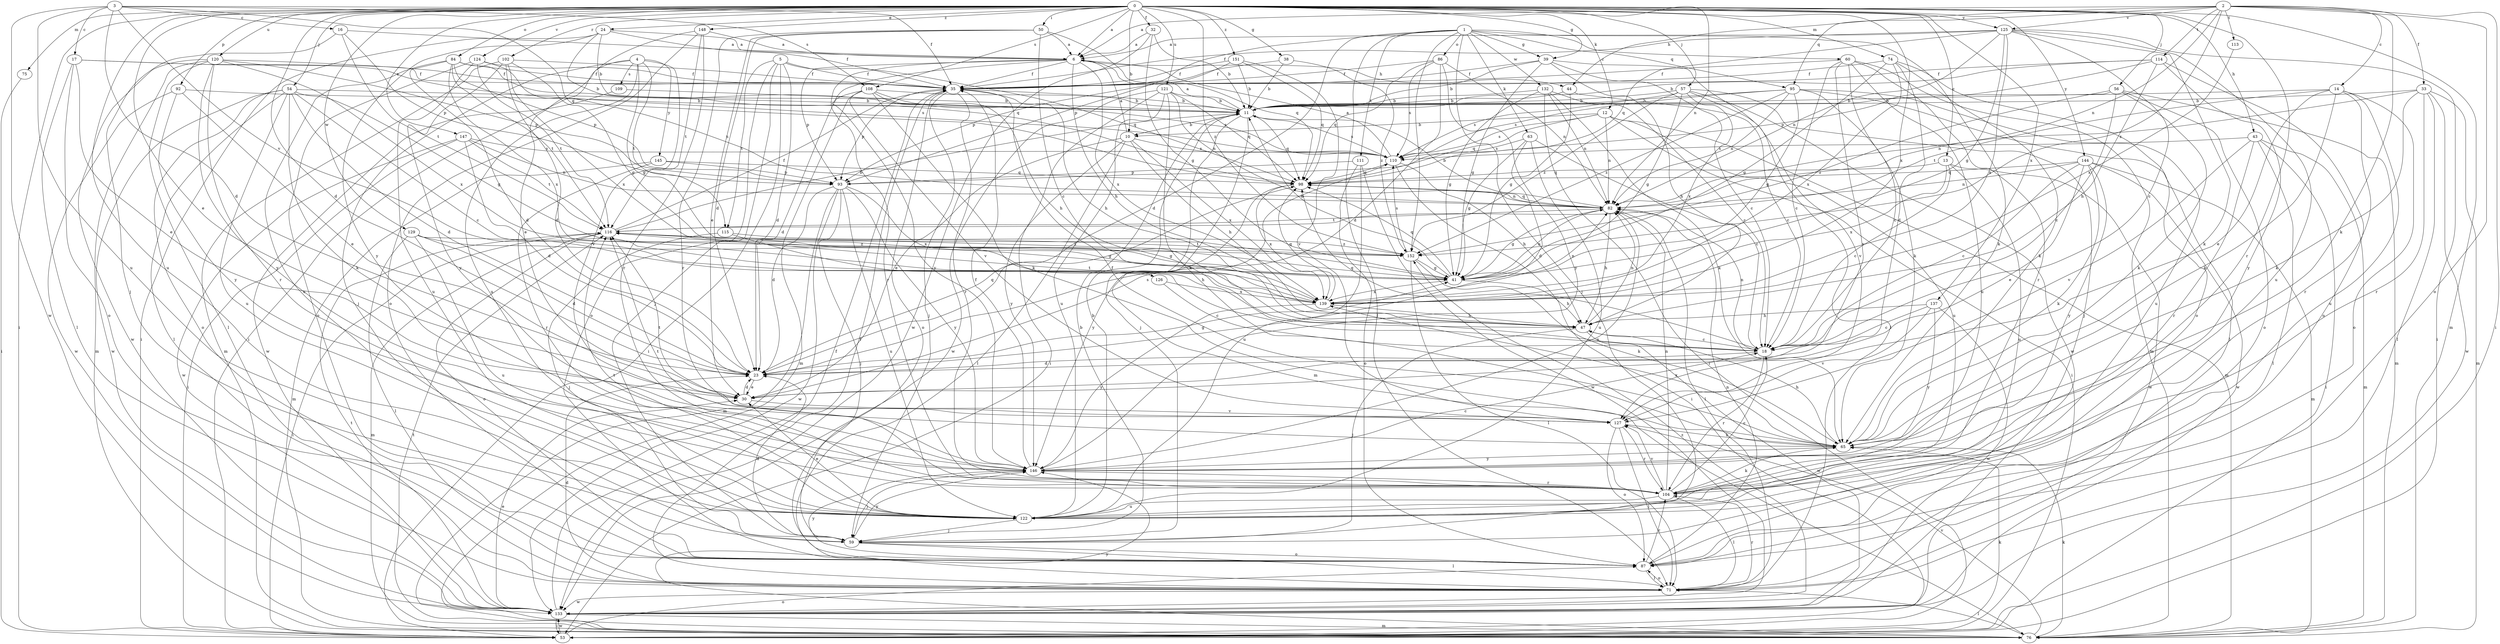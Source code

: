 strict digraph  {
0;
1;
2;
3;
4;
5;
6;
10;
11;
12;
13;
14;
16;
17;
18;
23;
24;
30;
32;
33;
35;
38;
39;
41;
43;
44;
47;
50;
53;
54;
56;
57;
59;
60;
63;
65;
71;
74;
75;
76;
82;
84;
86;
87;
92;
93;
95;
98;
102;
104;
108;
109;
110;
111;
113;
114;
115;
116;
120;
121;
122;
124;
125;
126;
127;
129;
132;
133;
137;
139;
144;
145;
146;
147;
148;
151;
152;
0 -> 6  [label=a];
0 -> 10  [label=b];
0 -> 12  [label=c];
0 -> 13  [label=c];
0 -> 23  [label=d];
0 -> 24  [label=e];
0 -> 30  [label=e];
0 -> 32  [label=f];
0 -> 38  [label=g];
0 -> 39  [label=g];
0 -> 43  [label=h];
0 -> 50  [label=i];
0 -> 53  [label=i];
0 -> 54  [label=j];
0 -> 56  [label=j];
0 -> 57  [label=j];
0 -> 74  [label=m];
0 -> 75  [label=m];
0 -> 76  [label=m];
0 -> 82  [label=n];
0 -> 84  [label=o];
0 -> 92  [label=p];
0 -> 102  [label=r];
0 -> 104  [label=r];
0 -> 108  [label=s];
0 -> 120  [label=u];
0 -> 121  [label=u];
0 -> 122  [label=u];
0 -> 124  [label=v];
0 -> 125  [label=v];
0 -> 129  [label=w];
0 -> 137  [label=x];
0 -> 139  [label=x];
0 -> 144  [label=y];
0 -> 147  [label=z];
0 -> 148  [label=z];
0 -> 151  [label=z];
0 -> 152  [label=z];
1 -> 23  [label=d];
1 -> 39  [label=g];
1 -> 59  [label=j];
1 -> 60  [label=k];
1 -> 63  [label=k];
1 -> 65  [label=k];
1 -> 71  [label=l];
1 -> 86  [label=o];
1 -> 93  [label=p];
1 -> 95  [label=q];
1 -> 111  [label=t];
1 -> 132  [label=w];
1 -> 152  [label=z];
2 -> 6  [label=a];
2 -> 14  [label=c];
2 -> 33  [label=f];
2 -> 44  [label=h];
2 -> 53  [label=i];
2 -> 65  [label=k];
2 -> 82  [label=n];
2 -> 87  [label=o];
2 -> 95  [label=q];
2 -> 113  [label=t];
2 -> 114  [label=t];
2 -> 125  [label=v];
2 -> 152  [label=z];
3 -> 16  [label=c];
3 -> 17  [label=c];
3 -> 23  [label=d];
3 -> 35  [label=f];
3 -> 98  [label=q];
3 -> 108  [label=s];
3 -> 122  [label=u];
3 -> 126  [label=v];
3 -> 133  [label=w];
4 -> 30  [label=e];
4 -> 41  [label=g];
4 -> 59  [label=j];
4 -> 109  [label=s];
4 -> 115  [label=t];
4 -> 122  [label=u];
4 -> 127  [label=v];
4 -> 145  [label=y];
5 -> 23  [label=d];
5 -> 35  [label=f];
5 -> 53  [label=i];
5 -> 59  [label=j];
5 -> 87  [label=o];
5 -> 98  [label=q];
5 -> 115  [label=t];
6 -> 35  [label=f];
6 -> 44  [label=h];
6 -> 47  [label=h];
6 -> 93  [label=p];
6 -> 104  [label=r];
6 -> 139  [label=x];
6 -> 146  [label=y];
10 -> 6  [label=a];
10 -> 30  [label=e];
10 -> 47  [label=h];
10 -> 71  [label=l];
10 -> 110  [label=s];
10 -> 139  [label=x];
10 -> 146  [label=y];
11 -> 6  [label=a];
11 -> 10  [label=b];
11 -> 59  [label=j];
11 -> 76  [label=m];
11 -> 98  [label=q];
11 -> 110  [label=s];
12 -> 10  [label=b];
12 -> 53  [label=i];
12 -> 76  [label=m];
12 -> 82  [label=n];
12 -> 98  [label=q];
12 -> 110  [label=s];
12 -> 122  [label=u];
13 -> 18  [label=c];
13 -> 98  [label=q];
13 -> 122  [label=u];
13 -> 133  [label=w];
13 -> 139  [label=x];
14 -> 11  [label=b];
14 -> 30  [label=e];
14 -> 65  [label=k];
14 -> 87  [label=o];
14 -> 104  [label=r];
14 -> 116  [label=t];
14 -> 122  [label=u];
16 -> 6  [label=a];
16 -> 59  [label=j];
16 -> 93  [label=p];
16 -> 116  [label=t];
17 -> 30  [label=e];
17 -> 35  [label=f];
17 -> 71  [label=l];
17 -> 87  [label=o];
17 -> 110  [label=s];
18 -> 23  [label=d];
18 -> 82  [label=n];
18 -> 98  [label=q];
18 -> 104  [label=r];
23 -> 30  [label=e];
23 -> 41  [label=g];
23 -> 98  [label=q];
24 -> 6  [label=a];
24 -> 11  [label=b];
24 -> 35  [label=f];
24 -> 53  [label=i];
24 -> 98  [label=q];
24 -> 146  [label=y];
30 -> 23  [label=d];
30 -> 110  [label=s];
30 -> 127  [label=v];
32 -> 6  [label=a];
32 -> 11  [label=b];
32 -> 41  [label=g];
32 -> 133  [label=w];
33 -> 11  [label=b];
33 -> 65  [label=k];
33 -> 71  [label=l];
33 -> 76  [label=m];
33 -> 82  [label=n];
33 -> 104  [label=r];
33 -> 133  [label=w];
35 -> 11  [label=b];
35 -> 47  [label=h];
35 -> 59  [label=j];
35 -> 87  [label=o];
35 -> 93  [label=p];
35 -> 104  [label=r];
38 -> 11  [label=b];
38 -> 35  [label=f];
38 -> 152  [label=z];
39 -> 11  [label=b];
39 -> 18  [label=c];
39 -> 35  [label=f];
39 -> 41  [label=g];
39 -> 47  [label=h];
39 -> 71  [label=l];
41 -> 11  [label=b];
41 -> 47  [label=h];
41 -> 82  [label=n];
41 -> 98  [label=q];
41 -> 139  [label=x];
43 -> 53  [label=i];
43 -> 71  [label=l];
43 -> 76  [label=m];
43 -> 104  [label=r];
43 -> 110  [label=s];
43 -> 127  [label=v];
44 -> 11  [label=b];
44 -> 18  [label=c];
44 -> 41  [label=g];
47 -> 18  [label=c];
47 -> 59  [label=j];
47 -> 82  [label=n];
47 -> 133  [label=w];
50 -> 6  [label=a];
50 -> 18  [label=c];
50 -> 23  [label=d];
50 -> 30  [label=e];
50 -> 98  [label=q];
50 -> 104  [label=r];
53 -> 65  [label=k];
53 -> 87  [label=o];
53 -> 133  [label=w];
54 -> 11  [label=b];
54 -> 18  [label=c];
54 -> 23  [label=d];
54 -> 41  [label=g];
54 -> 65  [label=k];
54 -> 71  [label=l];
54 -> 87  [label=o];
54 -> 122  [label=u];
54 -> 133  [label=w];
56 -> 11  [label=b];
56 -> 18  [label=c];
56 -> 65  [label=k];
56 -> 76  [label=m];
56 -> 87  [label=o];
56 -> 152  [label=z];
57 -> 11  [label=b];
57 -> 41  [label=g];
57 -> 59  [label=j];
57 -> 110  [label=s];
57 -> 127  [label=v];
57 -> 133  [label=w];
57 -> 139  [label=x];
57 -> 152  [label=z];
59 -> 11  [label=b];
59 -> 23  [label=d];
59 -> 71  [label=l];
59 -> 87  [label=o];
59 -> 146  [label=y];
60 -> 18  [label=c];
60 -> 35  [label=f];
60 -> 65  [label=k];
60 -> 76  [label=m];
60 -> 104  [label=r];
60 -> 122  [label=u];
60 -> 127  [label=v];
63 -> 18  [label=c];
63 -> 23  [label=d];
63 -> 41  [label=g];
63 -> 110  [label=s];
63 -> 122  [label=u];
65 -> 35  [label=f];
65 -> 47  [label=h];
65 -> 139  [label=x];
65 -> 146  [label=y];
71 -> 23  [label=d];
71 -> 35  [label=f];
71 -> 87  [label=o];
71 -> 104  [label=r];
71 -> 133  [label=w];
74 -> 23  [label=d];
74 -> 35  [label=f];
74 -> 41  [label=g];
74 -> 65  [label=k];
74 -> 87  [label=o];
74 -> 139  [label=x];
75 -> 53  [label=i];
76 -> 65  [label=k];
76 -> 71  [label=l];
76 -> 116  [label=t];
76 -> 127  [label=v];
76 -> 146  [label=y];
82 -> 11  [label=b];
82 -> 41  [label=g];
82 -> 47  [label=h];
82 -> 71  [label=l];
82 -> 98  [label=q];
82 -> 116  [label=t];
84 -> 11  [label=b];
84 -> 23  [label=d];
84 -> 35  [label=f];
84 -> 93  [label=p];
84 -> 116  [label=t];
84 -> 122  [label=u];
84 -> 139  [label=x];
86 -> 23  [label=d];
86 -> 35  [label=f];
86 -> 82  [label=n];
86 -> 98  [label=q];
86 -> 110  [label=s];
86 -> 146  [label=y];
87 -> 71  [label=l];
87 -> 82  [label=n];
87 -> 104  [label=r];
87 -> 146  [label=y];
92 -> 11  [label=b];
92 -> 30  [label=e];
92 -> 133  [label=w];
92 -> 146  [label=y];
93 -> 23  [label=d];
93 -> 59  [label=j];
93 -> 76  [label=m];
93 -> 122  [label=u];
93 -> 133  [label=w];
93 -> 139  [label=x];
93 -> 146  [label=y];
95 -> 11  [label=b];
95 -> 18  [label=c];
95 -> 41  [label=g];
95 -> 71  [label=l];
95 -> 82  [label=n];
95 -> 110  [label=s];
95 -> 122  [label=u];
95 -> 152  [label=z];
98 -> 82  [label=n];
98 -> 139  [label=x];
98 -> 146  [label=y];
102 -> 23  [label=d];
102 -> 35  [label=f];
102 -> 41  [label=g];
102 -> 76  [label=m];
102 -> 139  [label=x];
102 -> 146  [label=y];
104 -> 18  [label=c];
104 -> 65  [label=k];
104 -> 71  [label=l];
104 -> 82  [label=n];
104 -> 122  [label=u];
104 -> 127  [label=v];
108 -> 11  [label=b];
108 -> 23  [label=d];
108 -> 47  [label=h];
108 -> 65  [label=k];
108 -> 76  [label=m];
108 -> 110  [label=s];
108 -> 127  [label=v];
109 -> 11  [label=b];
109 -> 133  [label=w];
110 -> 6  [label=a];
110 -> 47  [label=h];
110 -> 53  [label=i];
110 -> 98  [label=q];
111 -> 87  [label=o];
111 -> 93  [label=p];
111 -> 122  [label=u];
111 -> 133  [label=w];
113 -> 139  [label=x];
114 -> 11  [label=b];
114 -> 35  [label=f];
114 -> 47  [label=h];
114 -> 87  [label=o];
114 -> 93  [label=p];
114 -> 146  [label=y];
115 -> 47  [label=h];
115 -> 59  [label=j];
115 -> 152  [label=z];
116 -> 11  [label=b];
116 -> 35  [label=f];
116 -> 41  [label=g];
116 -> 53  [label=i];
116 -> 76  [label=m];
116 -> 87  [label=o];
116 -> 152  [label=z];
120 -> 35  [label=f];
120 -> 71  [label=l];
120 -> 76  [label=m];
120 -> 93  [label=p];
120 -> 104  [label=r];
120 -> 133  [label=w];
120 -> 139  [label=x];
120 -> 146  [label=y];
121 -> 11  [label=b];
121 -> 53  [label=i];
121 -> 65  [label=k];
121 -> 82  [label=n];
121 -> 98  [label=q];
121 -> 122  [label=u];
121 -> 133  [label=w];
122 -> 11  [label=b];
122 -> 30  [label=e];
122 -> 59  [label=j];
122 -> 116  [label=t];
124 -> 35  [label=f];
124 -> 82  [label=n];
124 -> 87  [label=o];
124 -> 116  [label=t];
124 -> 122  [label=u];
125 -> 6  [label=a];
125 -> 18  [label=c];
125 -> 35  [label=f];
125 -> 41  [label=g];
125 -> 53  [label=i];
125 -> 65  [label=k];
125 -> 82  [label=n];
125 -> 98  [label=q];
125 -> 122  [label=u];
125 -> 139  [label=x];
126 -> 18  [label=c];
126 -> 139  [label=x];
127 -> 65  [label=k];
127 -> 71  [label=l];
127 -> 87  [label=o];
127 -> 104  [label=r];
127 -> 116  [label=t];
129 -> 23  [label=d];
129 -> 41  [label=g];
129 -> 71  [label=l];
129 -> 122  [label=u];
129 -> 152  [label=z];
132 -> 11  [label=b];
132 -> 18  [label=c];
132 -> 41  [label=g];
132 -> 53  [label=i];
132 -> 65  [label=k];
132 -> 82  [label=n];
133 -> 30  [label=e];
133 -> 35  [label=f];
133 -> 53  [label=i];
133 -> 76  [label=m];
133 -> 116  [label=t];
133 -> 152  [label=z];
137 -> 18  [label=c];
137 -> 47  [label=h];
137 -> 127  [label=v];
137 -> 133  [label=w];
137 -> 146  [label=y];
139 -> 47  [label=h];
139 -> 82  [label=n];
139 -> 98  [label=q];
139 -> 116  [label=t];
139 -> 146  [label=y];
144 -> 18  [label=c];
144 -> 30  [label=e];
144 -> 65  [label=k];
144 -> 76  [label=m];
144 -> 82  [label=n];
144 -> 98  [label=q];
144 -> 133  [label=w];
144 -> 146  [label=y];
145 -> 76  [label=m];
145 -> 93  [label=p];
145 -> 98  [label=q];
145 -> 104  [label=r];
146 -> 18  [label=c];
146 -> 35  [label=f];
146 -> 59  [label=j];
146 -> 82  [label=n];
146 -> 104  [label=r];
146 -> 116  [label=t];
147 -> 23  [label=d];
147 -> 53  [label=i];
147 -> 82  [label=n];
147 -> 110  [label=s];
147 -> 116  [label=t];
147 -> 133  [label=w];
148 -> 6  [label=a];
148 -> 53  [label=i];
148 -> 87  [label=o];
148 -> 104  [label=r];
148 -> 116  [label=t];
151 -> 11  [label=b];
151 -> 35  [label=f];
151 -> 93  [label=p];
151 -> 98  [label=q];
151 -> 127  [label=v];
152 -> 41  [label=g];
152 -> 65  [label=k];
152 -> 71  [label=l];
152 -> 110  [label=s];
152 -> 116  [label=t];
}
